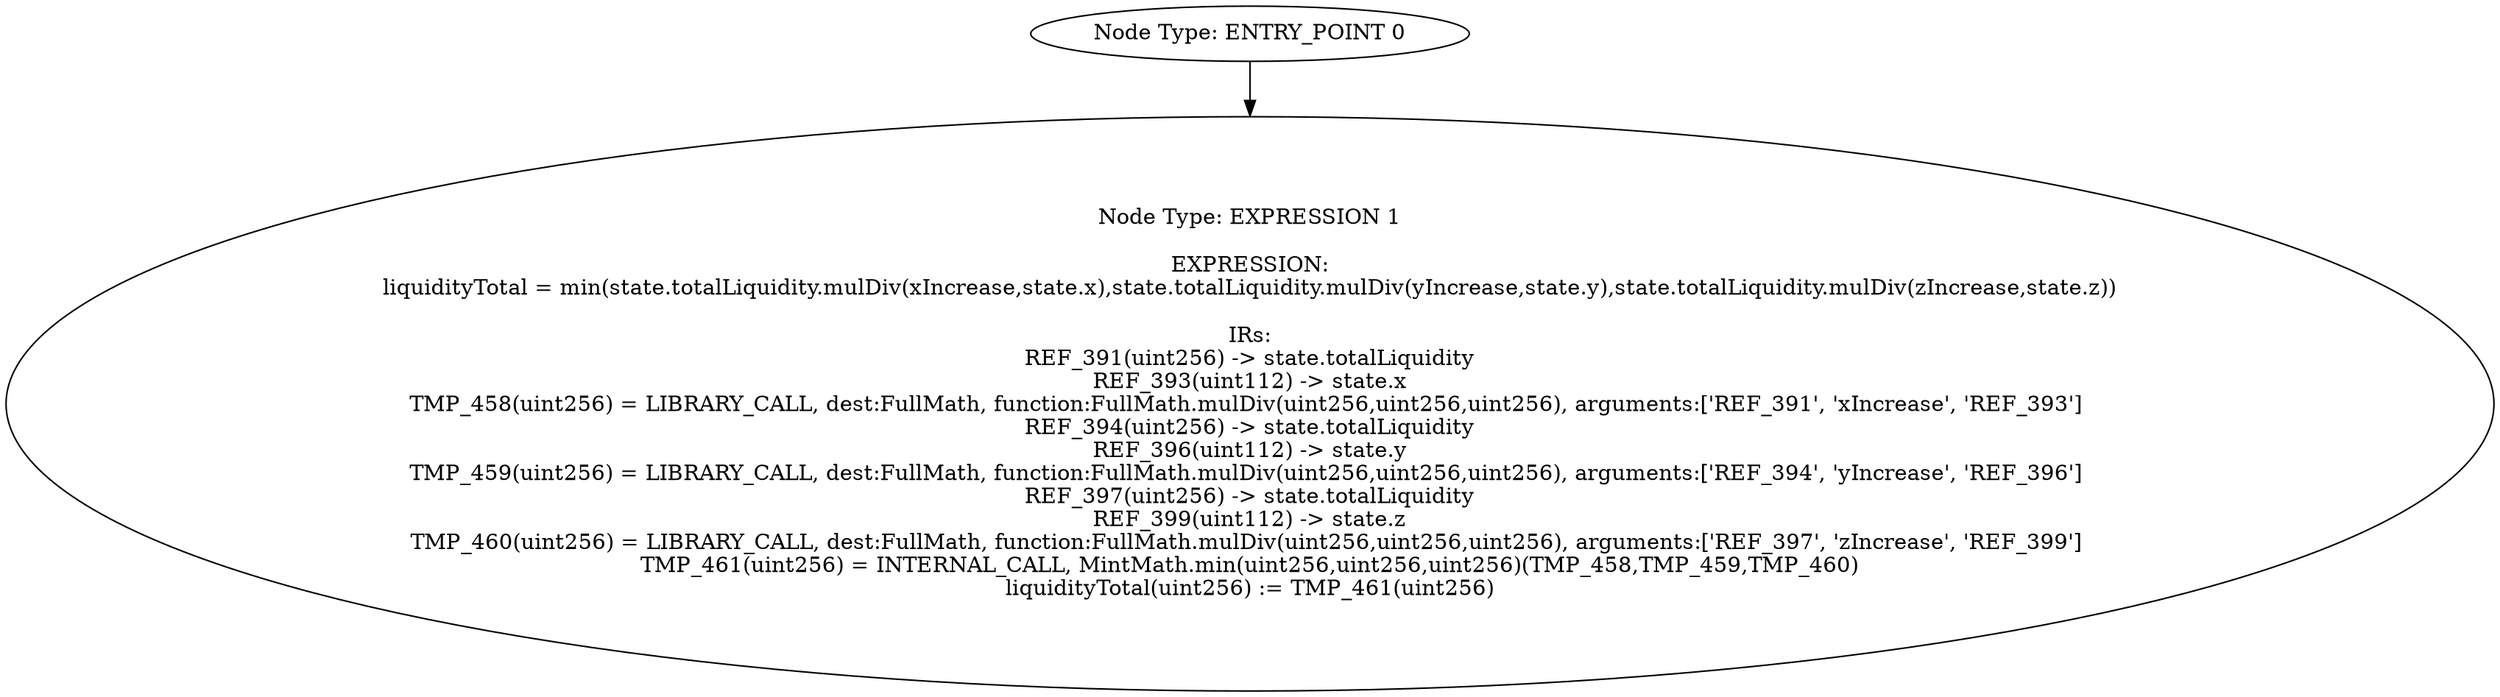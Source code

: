 digraph{
0[label="Node Type: ENTRY_POINT 0
"];
0->1;
1[label="Node Type: EXPRESSION 1

EXPRESSION:
liquidityTotal = min(state.totalLiquidity.mulDiv(xIncrease,state.x),state.totalLiquidity.mulDiv(yIncrease,state.y),state.totalLiquidity.mulDiv(zIncrease,state.z))

IRs:
REF_391(uint256) -> state.totalLiquidity
REF_393(uint112) -> state.x
TMP_458(uint256) = LIBRARY_CALL, dest:FullMath, function:FullMath.mulDiv(uint256,uint256,uint256), arguments:['REF_391', 'xIncrease', 'REF_393'] 
REF_394(uint256) -> state.totalLiquidity
REF_396(uint112) -> state.y
TMP_459(uint256) = LIBRARY_CALL, dest:FullMath, function:FullMath.mulDiv(uint256,uint256,uint256), arguments:['REF_394', 'yIncrease', 'REF_396'] 
REF_397(uint256) -> state.totalLiquidity
REF_399(uint112) -> state.z
TMP_460(uint256) = LIBRARY_CALL, dest:FullMath, function:FullMath.mulDiv(uint256,uint256,uint256), arguments:['REF_397', 'zIncrease', 'REF_399'] 
TMP_461(uint256) = INTERNAL_CALL, MintMath.min(uint256,uint256,uint256)(TMP_458,TMP_459,TMP_460)
liquidityTotal(uint256) := TMP_461(uint256)"];
}
